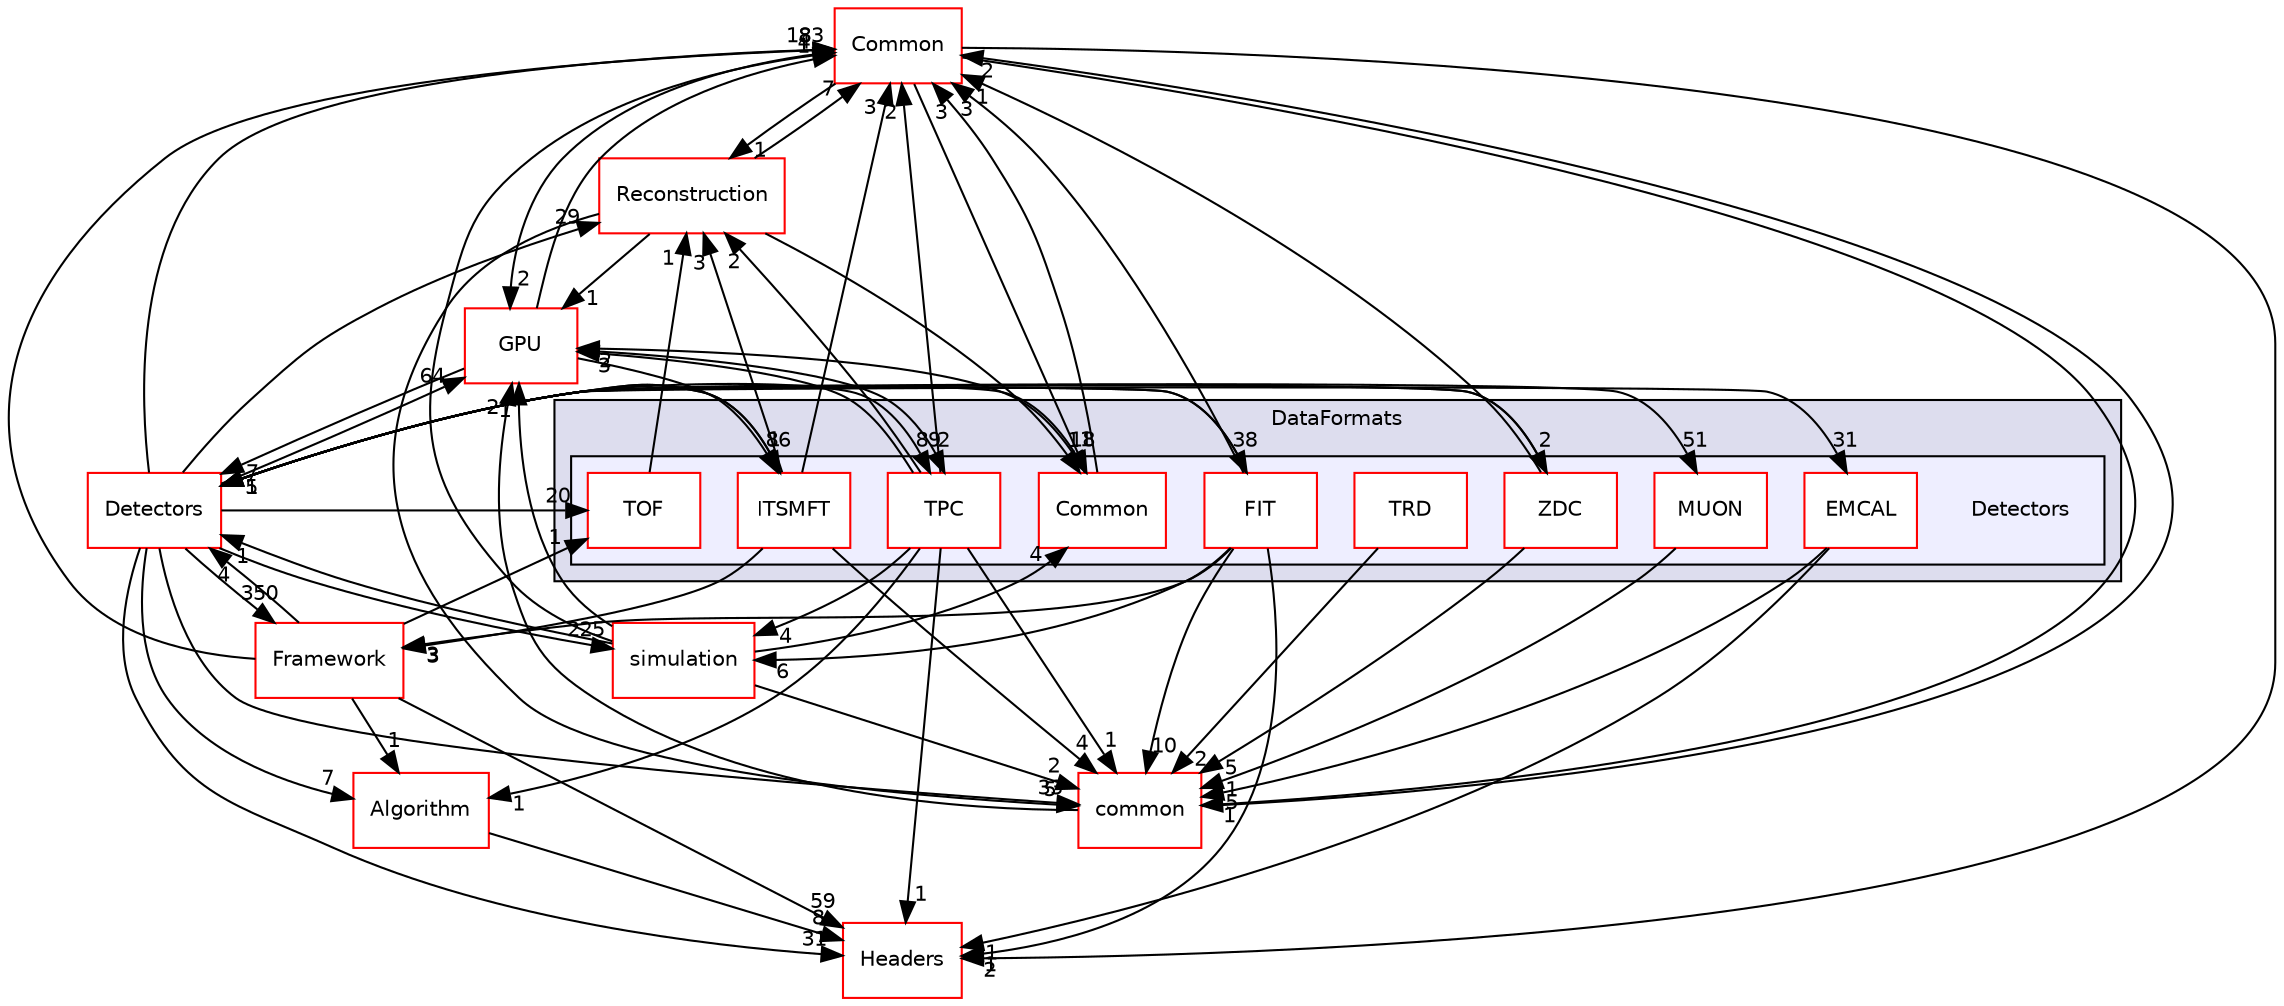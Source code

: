 digraph "/home/travis/build/AliceO2Group/AliceO2/DataFormats/Detectors" {
  bgcolor=transparent;
  compound=true
  node [ fontsize="10", fontname="Helvetica"];
  edge [ labelfontsize="10", labelfontname="Helvetica"];
  subgraph clusterdir_2171f7ec022c5423887b07c69b2f5b48 {
    graph [ bgcolor="#ddddee", pencolor="black", label="DataFormats" fontname="Helvetica", fontsize="10", URL="dir_2171f7ec022c5423887b07c69b2f5b48.html"]
  subgraph clusterdir_2801adc79bf3c286b1b479858d2cade4 {
    graph [ bgcolor="#eeeeff", pencolor="black", label="" URL="dir_2801adc79bf3c286b1b479858d2cade4.html"];
    dir_2801adc79bf3c286b1b479858d2cade4 [shape=plaintext label="Detectors"];
    dir_74593c7a91e03746ae2a516888bf9494 [shape=box label="Common" color="red" fillcolor="white" style="filled" URL="dir_74593c7a91e03746ae2a516888bf9494.html"];
    dir_ed32e563080284594a91de8f304ad307 [shape=box label="EMCAL" color="red" fillcolor="white" style="filled" URL="dir_ed32e563080284594a91de8f304ad307.html"];
    dir_6f689773863a160ed4e9bc61c1008ba5 [shape=box label="FIT" color="red" fillcolor="white" style="filled" URL="dir_6f689773863a160ed4e9bc61c1008ba5.html"];
    dir_ff53c4a4c37940dfaa1ef75e68c4ec2e [shape=box label="ITSMFT" color="red" fillcolor="white" style="filled" URL="dir_ff53c4a4c37940dfaa1ef75e68c4ec2e.html"];
    dir_39a68910f3cfdc380c901647ab1550b8 [shape=box label="MUON" color="red" fillcolor="white" style="filled" URL="dir_39a68910f3cfdc380c901647ab1550b8.html"];
    dir_b78a6db121207500afab70b350b99369 [shape=box label="TOF" color="red" fillcolor="white" style="filled" URL="dir_b78a6db121207500afab70b350b99369.html"];
    dir_87e4e27fa2128902da5e37b3e7ab3f52 [shape=box label="TPC" color="red" fillcolor="white" style="filled" URL="dir_87e4e27fa2128902da5e37b3e7ab3f52.html"];
    dir_bb194ed89d4d31aa97da8e5c0af864ff [shape=box label="TRD" color="red" fillcolor="white" style="filled" URL="dir_bb194ed89d4d31aa97da8e5c0af864ff.html"];
    dir_b6eb3a833d010b8ef0c8524bb0dfb6b1 [shape=box label="ZDC" color="red" fillcolor="white" style="filled" URL="dir_b6eb3a833d010b8ef0c8524bb0dfb6b1.html"];
  }
  }
  dir_d269712cc31e133b892a3b3f6424741a [shape=box label="Reconstruction" color="red" URL="dir_d269712cc31e133b892a3b3f6424741a.html"];
  dir_4ab6b4cc6a7edbff49100e9123df213f [shape=box label="Common" color="red" URL="dir_4ab6b4cc6a7edbff49100e9123df213f.html"];
  dir_051dca18e802f8e9474f2e30d29c04e0 [shape=box label="Detectors" color="red" URL="dir_051dca18e802f8e9474f2e30d29c04e0.html"];
  dir_183e7c4434404fe9096e1bd8673e1fcf [shape=box label="Headers" color="red" URL="dir_183e7c4434404fe9096e1bd8673e1fcf.html"];
  dir_8ba487e25de5ee77e05e9dce7582cb98 [shape=box label="Algorithm" color="red" URL="dir_8ba487e25de5ee77e05e9dce7582cb98.html"];
  dir_047746f9f311f49446db9474b7431d0d [shape=box label="simulation" color="red" URL="dir_047746f9f311f49446db9474b7431d0d.html"];
  dir_7924ba4398ae4560cd37376e44666c6d [shape=box label="common" color="red" URL="dir_7924ba4398ae4560cd37376e44666c6d.html"];
  dir_f511f1e9c03c071966ae594f00bbc5e0 [shape=box label="GPU" color="red" URL="dir_f511f1e9c03c071966ae594f00bbc5e0.html"];
  dir_bcbb2cf9a3d3d83e5515c82071a07177 [shape=box label="Framework" color="red" URL="dir_bcbb2cf9a3d3d83e5515c82071a07177.html"];
  dir_d269712cc31e133b892a3b3f6424741a->dir_4ab6b4cc6a7edbff49100e9123df213f [headlabel="7", labeldistance=1.5 headhref="dir_000201_000009.html"];
  dir_d269712cc31e133b892a3b3f6424741a->dir_74593c7a91e03746ae2a516888bf9494 [headlabel="1", labeldistance=1.5 headhref="dir_000201_000063.html"];
  dir_d269712cc31e133b892a3b3f6424741a->dir_7924ba4398ae4560cd37376e44666c6d [headlabel="5", labeldistance=1.5 headhref="dir_000201_000053.html"];
  dir_d269712cc31e133b892a3b3f6424741a->dir_f511f1e9c03c071966ae594f00bbc5e0 [headlabel="1", labeldistance=1.5 headhref="dir_000201_000138.html"];
  dir_39a68910f3cfdc380c901647ab1550b8->dir_7924ba4398ae4560cd37376e44666c6d [headlabel="1", labeldistance=1.5 headhref="dir_000188_000053.html"];
  dir_bb194ed89d4d31aa97da8e5c0af864ff->dir_7924ba4398ae4560cd37376e44666c6d [headlabel="2", labeldistance=1.5 headhref="dir_000141_000053.html"];
  dir_4ab6b4cc6a7edbff49100e9123df213f->dir_d269712cc31e133b892a3b3f6424741a [headlabel="1", labeldistance=1.5 headhref="dir_000009_000201.html"];
  dir_4ab6b4cc6a7edbff49100e9123df213f->dir_183e7c4434404fe9096e1bd8673e1fcf [headlabel="2", labeldistance=1.5 headhref="dir_000009_000056.html"];
  dir_4ab6b4cc6a7edbff49100e9123df213f->dir_74593c7a91e03746ae2a516888bf9494 [headlabel="1", labeldistance=1.5 headhref="dir_000009_000063.html"];
  dir_4ab6b4cc6a7edbff49100e9123df213f->dir_7924ba4398ae4560cd37376e44666c6d [headlabel="1", labeldistance=1.5 headhref="dir_000009_000053.html"];
  dir_4ab6b4cc6a7edbff49100e9123df213f->dir_f511f1e9c03c071966ae594f00bbc5e0 [headlabel="2", labeldistance=1.5 headhref="dir_000009_000138.html"];
  dir_051dca18e802f8e9474f2e30d29c04e0->dir_d269712cc31e133b892a3b3f6424741a [headlabel="29", labeldistance=1.5 headhref="dir_000021_000201.html"];
  dir_051dca18e802f8e9474f2e30d29c04e0->dir_39a68910f3cfdc380c901647ab1550b8 [headlabel="51", labeldistance=1.5 headhref="dir_000021_000188.html"];
  dir_051dca18e802f8e9474f2e30d29c04e0->dir_4ab6b4cc6a7edbff49100e9123df213f [headlabel="183", labeldistance=1.5 headhref="dir_000021_000009.html"];
  dir_051dca18e802f8e9474f2e30d29c04e0->dir_ff53c4a4c37940dfaa1ef75e68c4ec2e [headlabel="86", labeldistance=1.5 headhref="dir_000021_000077.html"];
  dir_051dca18e802f8e9474f2e30d29c04e0->dir_183e7c4434404fe9096e1bd8673e1fcf [headlabel="31", labeldistance=1.5 headhref="dir_000021_000056.html"];
  dir_051dca18e802f8e9474f2e30d29c04e0->dir_ed32e563080284594a91de8f304ad307 [headlabel="31", labeldistance=1.5 headhref="dir_000021_000068.html"];
  dir_051dca18e802f8e9474f2e30d29c04e0->dir_8ba487e25de5ee77e05e9dce7582cb98 [headlabel="7", labeldistance=1.5 headhref="dir_000021_000000.html"];
  dir_051dca18e802f8e9474f2e30d29c04e0->dir_047746f9f311f49446db9474b7431d0d [headlabel="225", labeldistance=1.5 headhref="dir_000021_000219.html"];
  dir_051dca18e802f8e9474f2e30d29c04e0->dir_87e4e27fa2128902da5e37b3e7ab3f52 [headlabel="89", labeldistance=1.5 headhref="dir_000021_000092.html"];
  dir_051dca18e802f8e9474f2e30d29c04e0->dir_b78a6db121207500afab70b350b99369 [headlabel="20", labeldistance=1.5 headhref="dir_000021_000081.html"];
  dir_051dca18e802f8e9474f2e30d29c04e0->dir_74593c7a91e03746ae2a516888bf9494 [headlabel="18", labeldistance=1.5 headhref="dir_000021_000063.html"];
  dir_051dca18e802f8e9474f2e30d29c04e0->dir_7924ba4398ae4560cd37376e44666c6d [headlabel="33", labeldistance=1.5 headhref="dir_000021_000053.html"];
  dir_051dca18e802f8e9474f2e30d29c04e0->dir_f511f1e9c03c071966ae594f00bbc5e0 [headlabel="64", labeldistance=1.5 headhref="dir_000021_000138.html"];
  dir_051dca18e802f8e9474f2e30d29c04e0->dir_bcbb2cf9a3d3d83e5515c82071a07177 [headlabel="350", labeldistance=1.5 headhref="dir_000021_000028.html"];
  dir_051dca18e802f8e9474f2e30d29c04e0->dir_b6eb3a833d010b8ef0c8524bb0dfb6b1 [headlabel="2", labeldistance=1.5 headhref="dir_000021_000212.html"];
  dir_051dca18e802f8e9474f2e30d29c04e0->dir_6f689773863a160ed4e9bc61c1008ba5 [headlabel="38", labeldistance=1.5 headhref="dir_000021_000102.html"];
  dir_ff53c4a4c37940dfaa1ef75e68c4ec2e->dir_d269712cc31e133b892a3b3f6424741a [headlabel="3", labeldistance=1.5 headhref="dir_000077_000201.html"];
  dir_ff53c4a4c37940dfaa1ef75e68c4ec2e->dir_4ab6b4cc6a7edbff49100e9123df213f [headlabel="3", labeldistance=1.5 headhref="dir_000077_000009.html"];
  dir_ff53c4a4c37940dfaa1ef75e68c4ec2e->dir_051dca18e802f8e9474f2e30d29c04e0 [headlabel="1", labeldistance=1.5 headhref="dir_000077_000021.html"];
  dir_ff53c4a4c37940dfaa1ef75e68c4ec2e->dir_7924ba4398ae4560cd37376e44666c6d [headlabel="4", labeldistance=1.5 headhref="dir_000077_000053.html"];
  dir_ff53c4a4c37940dfaa1ef75e68c4ec2e->dir_bcbb2cf9a3d3d83e5515c82071a07177 [headlabel="3", labeldistance=1.5 headhref="dir_000077_000028.html"];
  dir_ed32e563080284594a91de8f304ad307->dir_183e7c4434404fe9096e1bd8673e1fcf [headlabel="1", labeldistance=1.5 headhref="dir_000068_000056.html"];
  dir_ed32e563080284594a91de8f304ad307->dir_7924ba4398ae4560cd37376e44666c6d [headlabel="5", labeldistance=1.5 headhref="dir_000068_000053.html"];
  dir_8ba487e25de5ee77e05e9dce7582cb98->dir_183e7c4434404fe9096e1bd8673e1fcf [headlabel="8", labeldistance=1.5 headhref="dir_000000_000056.html"];
  dir_047746f9f311f49446db9474b7431d0d->dir_4ab6b4cc6a7edbff49100e9123df213f [headlabel="4", labeldistance=1.5 headhref="dir_000219_000009.html"];
  dir_047746f9f311f49446db9474b7431d0d->dir_051dca18e802f8e9474f2e30d29c04e0 [headlabel="1", labeldistance=1.5 headhref="dir_000219_000021.html"];
  dir_047746f9f311f49446db9474b7431d0d->dir_74593c7a91e03746ae2a516888bf9494 [headlabel="4", labeldistance=1.5 headhref="dir_000219_000063.html"];
  dir_047746f9f311f49446db9474b7431d0d->dir_7924ba4398ae4560cd37376e44666c6d [headlabel="2", labeldistance=1.5 headhref="dir_000219_000053.html"];
  dir_047746f9f311f49446db9474b7431d0d->dir_f511f1e9c03c071966ae594f00bbc5e0 [headlabel="1", labeldistance=1.5 headhref="dir_000219_000138.html"];
  dir_87e4e27fa2128902da5e37b3e7ab3f52->dir_d269712cc31e133b892a3b3f6424741a [headlabel="2", labeldistance=1.5 headhref="dir_000092_000201.html"];
  dir_87e4e27fa2128902da5e37b3e7ab3f52->dir_4ab6b4cc6a7edbff49100e9123df213f [headlabel="2", labeldistance=1.5 headhref="dir_000092_000009.html"];
  dir_87e4e27fa2128902da5e37b3e7ab3f52->dir_183e7c4434404fe9096e1bd8673e1fcf [headlabel="1", labeldistance=1.5 headhref="dir_000092_000056.html"];
  dir_87e4e27fa2128902da5e37b3e7ab3f52->dir_8ba487e25de5ee77e05e9dce7582cb98 [headlabel="1", labeldistance=1.5 headhref="dir_000092_000000.html"];
  dir_87e4e27fa2128902da5e37b3e7ab3f52->dir_047746f9f311f49446db9474b7431d0d [headlabel="4", labeldistance=1.5 headhref="dir_000092_000219.html"];
  dir_87e4e27fa2128902da5e37b3e7ab3f52->dir_7924ba4398ae4560cd37376e44666c6d [headlabel="1", labeldistance=1.5 headhref="dir_000092_000053.html"];
  dir_87e4e27fa2128902da5e37b3e7ab3f52->dir_f511f1e9c03c071966ae594f00bbc5e0 [headlabel="3", labeldistance=1.5 headhref="dir_000092_000138.html"];
  dir_b78a6db121207500afab70b350b99369->dir_d269712cc31e133b892a3b3f6424741a [headlabel="1", labeldistance=1.5 headhref="dir_000081_000201.html"];
  dir_74593c7a91e03746ae2a516888bf9494->dir_4ab6b4cc6a7edbff49100e9123df213f [headlabel="3", labeldistance=1.5 headhref="dir_000063_000009.html"];
  dir_74593c7a91e03746ae2a516888bf9494->dir_f511f1e9c03c071966ae594f00bbc5e0 [headlabel="2", labeldistance=1.5 headhref="dir_000063_000138.html"];
  dir_7924ba4398ae4560cd37376e44666c6d->dir_4ab6b4cc6a7edbff49100e9123df213f [headlabel="2", labeldistance=1.5 headhref="dir_000053_000009.html"];
  dir_7924ba4398ae4560cd37376e44666c6d->dir_f511f1e9c03c071966ae594f00bbc5e0 [headlabel="2", labeldistance=1.5 headhref="dir_000053_000138.html"];
  dir_f511f1e9c03c071966ae594f00bbc5e0->dir_4ab6b4cc6a7edbff49100e9123df213f [headlabel="1", labeldistance=1.5 headhref="dir_000138_000009.html"];
  dir_f511f1e9c03c071966ae594f00bbc5e0->dir_051dca18e802f8e9474f2e30d29c04e0 [headlabel="7", labeldistance=1.5 headhref="dir_000138_000021.html"];
  dir_f511f1e9c03c071966ae594f00bbc5e0->dir_ff53c4a4c37940dfaa1ef75e68c4ec2e [headlabel="1", labeldistance=1.5 headhref="dir_000138_000077.html"];
  dir_f511f1e9c03c071966ae594f00bbc5e0->dir_87e4e27fa2128902da5e37b3e7ab3f52 [headlabel="2", labeldistance=1.5 headhref="dir_000138_000092.html"];
  dir_bcbb2cf9a3d3d83e5515c82071a07177->dir_4ab6b4cc6a7edbff49100e9123df213f [headlabel="8", labeldistance=1.5 headhref="dir_000028_000009.html"];
  dir_bcbb2cf9a3d3d83e5515c82071a07177->dir_051dca18e802f8e9474f2e30d29c04e0 [headlabel="4", labeldistance=1.5 headhref="dir_000028_000021.html"];
  dir_bcbb2cf9a3d3d83e5515c82071a07177->dir_183e7c4434404fe9096e1bd8673e1fcf [headlabel="59", labeldistance=1.5 headhref="dir_000028_000056.html"];
  dir_bcbb2cf9a3d3d83e5515c82071a07177->dir_8ba487e25de5ee77e05e9dce7582cb98 [headlabel="1", labeldistance=1.5 headhref="dir_000028_000000.html"];
  dir_bcbb2cf9a3d3d83e5515c82071a07177->dir_b78a6db121207500afab70b350b99369 [headlabel="1", labeldistance=1.5 headhref="dir_000028_000081.html"];
  dir_b6eb3a833d010b8ef0c8524bb0dfb6b1->dir_4ab6b4cc6a7edbff49100e9123df213f [headlabel="1", labeldistance=1.5 headhref="dir_000212_000009.html"];
  dir_b6eb3a833d010b8ef0c8524bb0dfb6b1->dir_051dca18e802f8e9474f2e30d29c04e0 [headlabel="5", labeldistance=1.5 headhref="dir_000212_000021.html"];
  dir_b6eb3a833d010b8ef0c8524bb0dfb6b1->dir_7924ba4398ae4560cd37376e44666c6d [headlabel="5", labeldistance=1.5 headhref="dir_000212_000053.html"];
  dir_6f689773863a160ed4e9bc61c1008ba5->dir_4ab6b4cc6a7edbff49100e9123df213f [headlabel="3", labeldistance=1.5 headhref="dir_000102_000009.html"];
  dir_6f689773863a160ed4e9bc61c1008ba5->dir_051dca18e802f8e9474f2e30d29c04e0 [headlabel="1", labeldistance=1.5 headhref="dir_000102_000021.html"];
  dir_6f689773863a160ed4e9bc61c1008ba5->dir_183e7c4434404fe9096e1bd8673e1fcf [headlabel="1", labeldistance=1.5 headhref="dir_000102_000056.html"];
  dir_6f689773863a160ed4e9bc61c1008ba5->dir_047746f9f311f49446db9474b7431d0d [headlabel="6", labeldistance=1.5 headhref="dir_000102_000219.html"];
  dir_6f689773863a160ed4e9bc61c1008ba5->dir_7924ba4398ae4560cd37376e44666c6d [headlabel="10", labeldistance=1.5 headhref="dir_000102_000053.html"];
  dir_6f689773863a160ed4e9bc61c1008ba5->dir_bcbb2cf9a3d3d83e5515c82071a07177 [headlabel="3", labeldistance=1.5 headhref="dir_000102_000028.html"];
}
